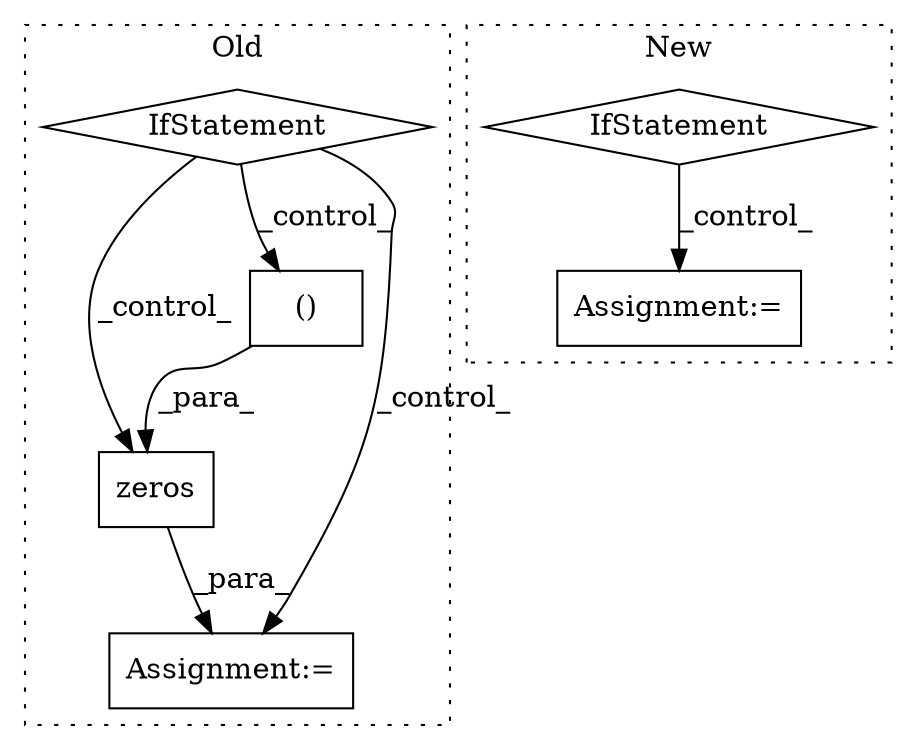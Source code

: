 digraph G {
subgraph cluster0 {
1 [label="zeros" a="32" s="12103,12163" l="13,2" shape="box"];
3 [label="Assignment:=" a="7" s="12179" l="1" shape="box"];
4 [label="()" a="106" s="12116" l="47" shape="box"];
6 [label="IfStatement" a="25" s="12051,12075" l="4,2" shape="diamond"];
label = "Old";
style="dotted";
}
subgraph cluster1 {
2 [label="IfStatement" a="25" s="13134,13187" l="4,2" shape="diamond"];
5 [label="Assignment:=" a="7" s="13290" l="1" shape="box"];
label = "New";
style="dotted";
}
1 -> 3 [label="_para_"];
2 -> 5 [label="_control_"];
4 -> 1 [label="_para_"];
6 -> 3 [label="_control_"];
6 -> 1 [label="_control_"];
6 -> 4 [label="_control_"];
}